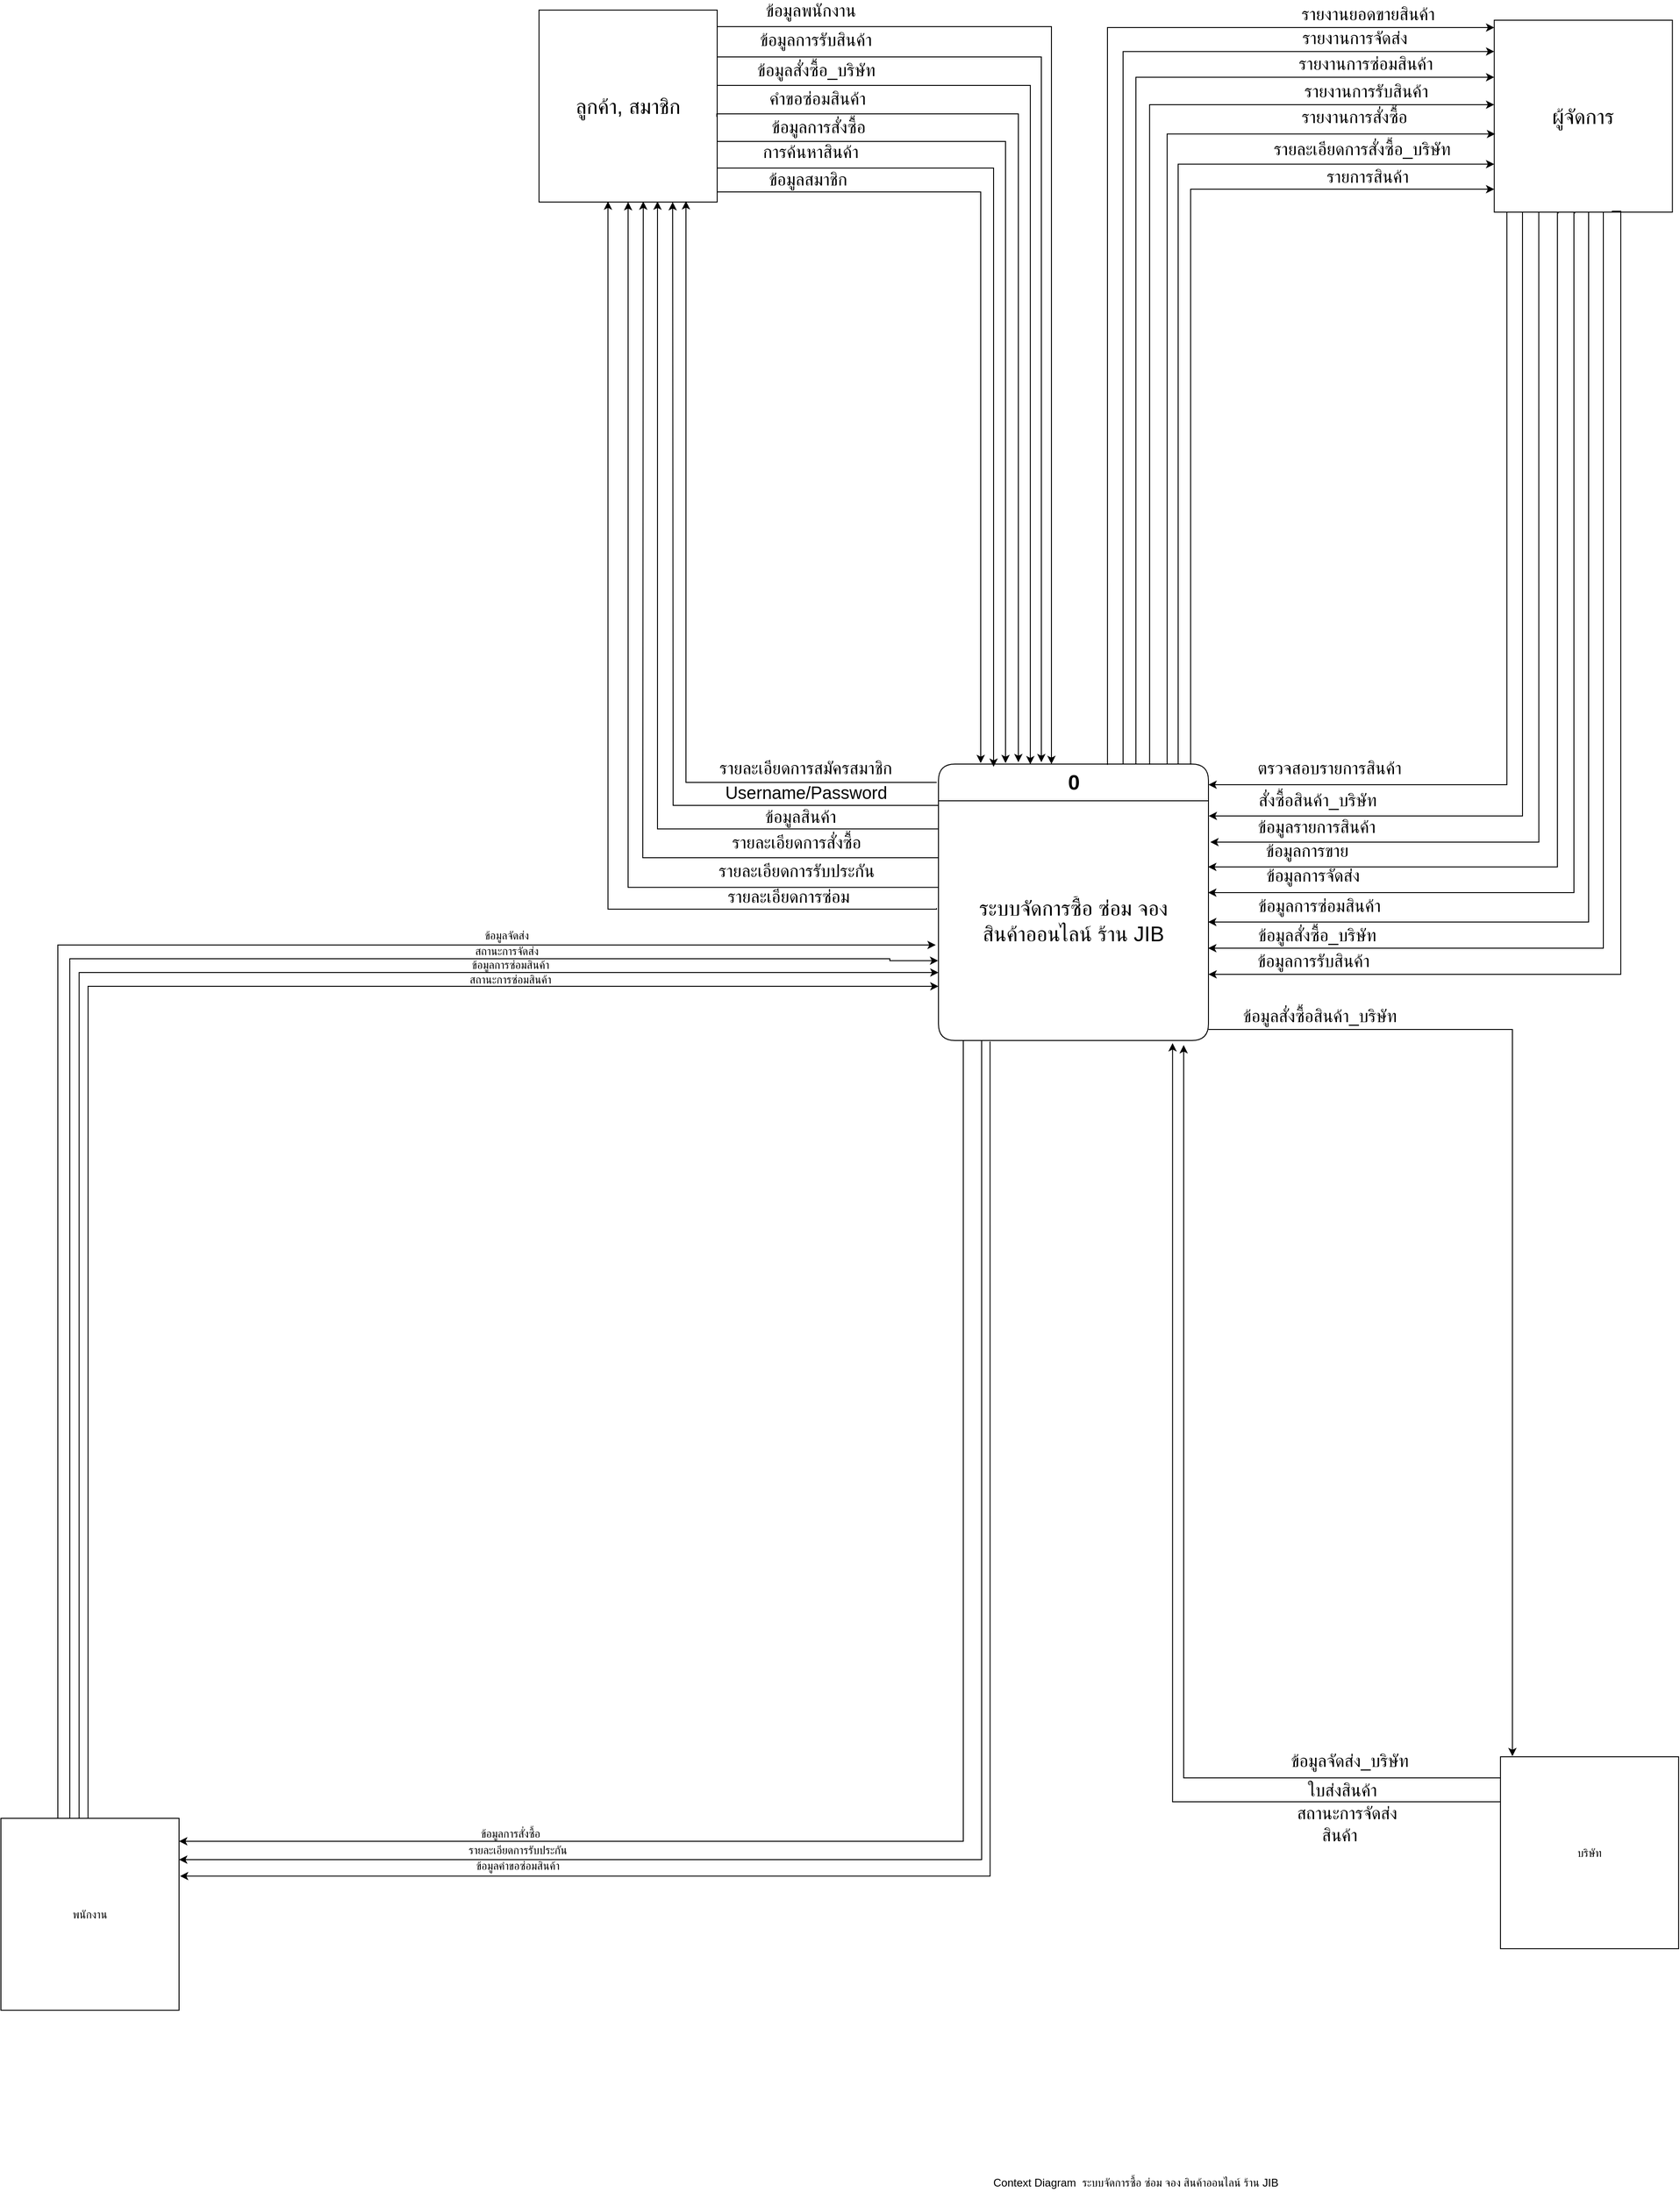 <mxfile version="14.4.9" type="github">
  <diagram id="piSAjxvNjsATT06_tmGj" name="Page-1">
    <mxGraphModel dx="2681" dy="1626" grid="0" gridSize="10" guides="1" tooltips="1" connect="1" arrows="1" fold="1" page="1" pageScale="1" pageWidth="850" pageHeight="1100" math="0" shadow="0">
      <root>
        <mxCell id="0" />
        <mxCell id="1" parent="0" />
        <mxCell id="K2hIcIQr3NRvpB6Ntuvf-3" value="ลูกค้า, สมาชิก" style="rounded=0;whiteSpace=wrap;html=1;fontSize=23;" parent="1" vertex="1">
          <mxGeometry x="-562" y="-861" width="194" height="209" as="geometry" />
        </mxCell>
        <mxCell id="K2hIcIQr3NRvpB6Ntuvf-6" value="ผู้จัดการ" style="rounded=0;whiteSpace=wrap;html=1;fontSize=23;" parent="1" vertex="1">
          <mxGeometry x="478.25" y="-850" width="194" height="209" as="geometry" />
        </mxCell>
        <mxCell id="WleY1IvYI3spGeeIoT7s-67" style="edgeStyle=orthogonalEdgeStyle;rounded=0;orthogonalLoop=1;jettySize=auto;html=1;" parent="1" source="K2hIcIQr3NRvpB6Ntuvf-7" edge="1">
          <mxGeometry relative="1" as="geometry">
            <mxPoint x="140" y="266" as="targetPoint" />
            <Array as="points">
              <mxPoint x="140" y="1064" />
              <mxPoint x="140" y="266" />
            </Array>
          </mxGeometry>
        </mxCell>
        <mxCell id="WleY1IvYI3spGeeIoT7s-68" style="edgeStyle=orthogonalEdgeStyle;rounded=0;orthogonalLoop=1;jettySize=auto;html=1;entryX=0.867;entryY=1.011;entryDx=0;entryDy=0;entryPerimeter=0;" parent="1" source="K2hIcIQr3NRvpB6Ntuvf-7" target="WleY1IvYI3spGeeIoT7s-2" edge="1">
          <mxGeometry relative="1" as="geometry">
            <mxPoint x="149" y="301" as="targetPoint" />
            <Array as="points">
              <mxPoint x="128" y="1090" />
            </Array>
          </mxGeometry>
        </mxCell>
        <mxCell id="K2hIcIQr3NRvpB6Ntuvf-7" value="บริษัท" style="rounded=0;whiteSpace=wrap;html=1;" parent="1" vertex="1">
          <mxGeometry x="485" y="1041" width="194" height="209" as="geometry" />
        </mxCell>
        <mxCell id="K2hIcIQr3NRvpB6Ntuvf-15" value="Context Diagram&amp;nbsp; ระบบจัดการซื้อ ซ่อม จอง สินค้าออนไลน์ ร้าน JIB" style="text;html=1;strokeColor=none;fillColor=none;align=center;verticalAlign=middle;whiteSpace=wrap;rounded=0;" parent="1" vertex="1">
          <mxGeometry x="-92" y="1495" width="360" height="20" as="geometry" />
        </mxCell>
        <mxCell id="WleY1IvYI3spGeeIoT7s-40" style="edgeStyle=orthogonalEdgeStyle;rounded=0;orthogonalLoop=1;jettySize=auto;html=1;" parent="1" source="WleY1IvYI3spGeeIoT7s-1" target="WleY1IvYI3spGeeIoT7s-29" edge="1">
          <mxGeometry relative="1" as="geometry">
            <Array as="points">
              <mxPoint x="-100" y="1133" />
            </Array>
          </mxGeometry>
        </mxCell>
        <mxCell id="WleY1IvYI3spGeeIoT7s-44" style="edgeStyle=orthogonalEdgeStyle;rounded=0;orthogonalLoop=1;jettySize=auto;html=1;" parent="1" source="WleY1IvYI3spGeeIoT7s-1" edge="1">
          <mxGeometry relative="1" as="geometry">
            <mxPoint x="-954" y="1153" as="targetPoint" />
            <Array as="points">
              <mxPoint x="-80" y="1153" />
              <mxPoint x="-954" y="1153" />
            </Array>
          </mxGeometry>
        </mxCell>
        <mxCell id="WleY1IvYI3spGeeIoT7s-1" value="0" style="swimlane;fontStyle=1;align=center;verticalAlign=middle;childLayout=stackLayout;horizontal=1;startSize=40;horizontalStack=0;resizeParent=1;resizeParentMax=0;resizeLast=0;collapsible=0;marginBottom=0;html=1;rounded=1;fontSize=23;" parent="1" vertex="1">
          <mxGeometry x="-127" y="-40" width="294" height="301" as="geometry" />
        </mxCell>
        <mxCell id="WleY1IvYI3spGeeIoT7s-2" value="&lt;div style=&quot;font-size: 23px;&quot;&gt;ระบบจัดการซื้อ ซ่อม จอง &lt;br style=&quot;font-size: 23px;&quot;&gt;&lt;/div&gt;&lt;div style=&quot;font-size: 23px;&quot;&gt;สินค้าออนไลน์ ร้าน JIB&lt;/div&gt;" style="text;html=1;strokeColor=none;fillColor=none;align=center;verticalAlign=middle;spacingLeft=4;spacingRight=4;overflow=hidden;rotatable=0;points=[[0,0.5],[1,0.5]];portConstraint=eastwest;fontSize=23;" parent="WleY1IvYI3spGeeIoT7s-1" vertex="1">
          <mxGeometry y="40" width="294" height="261" as="geometry" />
        </mxCell>
        <mxCell id="WleY1IvYI3spGeeIoT7s-7" value="ข้อมูลสมาชิก" style="text;html=1;strokeColor=none;fillColor=none;align=center;verticalAlign=middle;whiteSpace=wrap;rounded=0;fontSize=19;" parent="1" vertex="1">
          <mxGeometry x="-341" y="-686" width="144" height="20" as="geometry" />
        </mxCell>
        <mxCell id="WleY1IvYI3spGeeIoT7s-9" style="edgeStyle=orthogonalEdgeStyle;rounded=0;orthogonalLoop=1;jettySize=auto;html=1;entryX=0.826;entryY=0.995;entryDx=0;entryDy=0;entryPerimeter=0;fontFamily=Helvetica;" parent="1" target="K2hIcIQr3NRvpB6Ntuvf-3" edge="1">
          <mxGeometry relative="1" as="geometry">
            <mxPoint x="-129" y="-20" as="sourcePoint" />
            <mxPoint x="-1071" y="-20" as="targetPoint" />
            <Array as="points">
              <mxPoint x="-402" y="-20" />
              <mxPoint x="-402" y="-653" />
            </Array>
          </mxGeometry>
        </mxCell>
        <mxCell id="WleY1IvYI3spGeeIoT7s-10" value="รายละเอียดการสมัครสมาชิก" style="text;html=1;strokeColor=none;fillColor=none;align=center;verticalAlign=middle;whiteSpace=wrap;rounded=0;fontSize=19;" parent="1" vertex="1">
          <mxGeometry x="-408" y="-45" width="273" height="20" as="geometry" />
        </mxCell>
        <mxCell id="WleY1IvYI3spGeeIoT7s-12" style="edgeStyle=orthogonalEdgeStyle;rounded=0;orthogonalLoop=1;jettySize=auto;html=1;entryX=0.75;entryY=1;entryDx=0;entryDy=0;" parent="1" target="K2hIcIQr3NRvpB6Ntuvf-3" edge="1">
          <mxGeometry relative="1" as="geometry">
            <mxPoint x="-1108" y="-76" as="targetPoint" />
            <Array as="points">
              <mxPoint x="-416" y="5" />
              <mxPoint x="-416" y="-64" />
              <mxPoint x="-416" y="-64" />
            </Array>
            <mxPoint x="-127" y="5.034" as="sourcePoint" />
          </mxGeometry>
        </mxCell>
        <mxCell id="WleY1IvYI3spGeeIoT7s-13" value="Username/Password" style="text;html=1;strokeColor=none;fillColor=none;align=center;verticalAlign=middle;whiteSpace=wrap;rounded=0;fontSize=19;" parent="1" vertex="1">
          <mxGeometry x="-346" y="-18" width="150" height="20" as="geometry" />
        </mxCell>
        <mxCell id="WleY1IvYI3spGeeIoT7s-18" value="การค้นหาสินค้า" style="text;html=1;strokeColor=none;fillColor=none;align=center;verticalAlign=middle;whiteSpace=wrap;rounded=0;fontSize=19;" parent="1" vertex="1">
          <mxGeometry x="-343" y="-716" width="154" height="20" as="geometry" />
        </mxCell>
        <mxCell id="WleY1IvYI3spGeeIoT7s-21" value="ข้อมูลการสั่งซื้อ" style="text;html=1;strokeColor=none;fillColor=none;align=center;verticalAlign=middle;whiteSpace=wrap;rounded=0;fontSize=19;" parent="1" vertex="1">
          <mxGeometry x="-345.5" y="-743" width="175" height="20" as="geometry" />
        </mxCell>
        <mxCell id="WleY1IvYI3spGeeIoT7s-24" value="ข้อมูลสินค้า" style="text;html=1;strokeColor=none;fillColor=none;align=center;verticalAlign=middle;whiteSpace=wrap;rounded=0;fontSize=19;" parent="1" vertex="1">
          <mxGeometry x="-332" y="8" width="110" height="20" as="geometry" />
        </mxCell>
        <mxCell id="WleY1IvYI3spGeeIoT7s-26" value="รายละเอียดการสั่งซื้อ" style="text;html=1;strokeColor=none;fillColor=none;align=center;verticalAlign=middle;whiteSpace=wrap;rounded=0;fontSize=19;" parent="1" vertex="1">
          <mxGeometry x="-393.5" y="36" width="223" height="20" as="geometry" />
        </mxCell>
        <mxCell id="WleY1IvYI3spGeeIoT7s-27" value="รายละเอียดการรับประกัน" style="text;html=1;strokeColor=none;fillColor=none;align=center;verticalAlign=middle;whiteSpace=wrap;rounded=0;fontSize=19;" parent="1" vertex="1">
          <mxGeometry x="-398.5" y="67" width="233" height="20" as="geometry" />
        </mxCell>
        <mxCell id="WleY1IvYI3spGeeIoT7s-31" style="edgeStyle=orthogonalEdgeStyle;rounded=0;orthogonalLoop=1;jettySize=auto;html=1;" parent="1" source="WleY1IvYI3spGeeIoT7s-29" edge="1">
          <mxGeometry relative="1" as="geometry">
            <mxPoint x="-130" y="157" as="targetPoint" />
            <Array as="points">
              <mxPoint x="-1086" y="157" />
            </Array>
          </mxGeometry>
        </mxCell>
        <mxCell id="WleY1IvYI3spGeeIoT7s-36" style="edgeStyle=orthogonalEdgeStyle;rounded=0;orthogonalLoop=1;jettySize=auto;html=1;entryX=-0.001;entryY=0.667;entryDx=0;entryDy=0;entryPerimeter=0;" parent="1" source="WleY1IvYI3spGeeIoT7s-29" target="WleY1IvYI3spGeeIoT7s-2" edge="1">
          <mxGeometry relative="1" as="geometry">
            <Array as="points">
              <mxPoint x="-1073" y="172" />
              <mxPoint x="-180" y="172" />
              <mxPoint x="-180" y="174" />
            </Array>
            <mxPoint x="-180" y="183" as="targetPoint" />
          </mxGeometry>
        </mxCell>
        <mxCell id="WleY1IvYI3spGeeIoT7s-29" value="พนักงาน" style="rounded=0;whiteSpace=wrap;html=1;" parent="1" vertex="1">
          <mxGeometry x="-1148" y="1108" width="194" height="209" as="geometry" />
        </mxCell>
        <mxCell id="WleY1IvYI3spGeeIoT7s-34" value="ข้อมูลจัดส่ง" style="text;html=1;strokeColor=none;fillColor=none;align=center;verticalAlign=middle;whiteSpace=wrap;rounded=0;" parent="1" vertex="1">
          <mxGeometry x="-642" y="137" width="90" height="20" as="geometry" />
        </mxCell>
        <mxCell id="WleY1IvYI3spGeeIoT7s-38" value="สถานะการจัดส่ง" style="text;html=1;strokeColor=none;fillColor=none;align=center;verticalAlign=middle;whiteSpace=wrap;rounded=0;" parent="1" vertex="1">
          <mxGeometry x="-642" y="154" width="90" height="20" as="geometry" />
        </mxCell>
        <mxCell id="WleY1IvYI3spGeeIoT7s-39" value="ข้อมูลการสั่งซื้อ" style="text;html=1;strokeColor=none;fillColor=none;align=center;verticalAlign=middle;whiteSpace=wrap;rounded=0;" parent="1" vertex="1">
          <mxGeometry x="-638" y="1115" width="90" height="20" as="geometry" />
        </mxCell>
        <mxCell id="WleY1IvYI3spGeeIoT7s-41" value="คำขอซ่อมสินค้า" style="text;html=1;strokeColor=none;fillColor=none;align=center;verticalAlign=middle;whiteSpace=wrap;rounded=0;fontSize=19;" parent="1" vertex="1">
          <mxGeometry x="-332" y="-774" width="147" height="20" as="geometry" />
        </mxCell>
        <mxCell id="WleY1IvYI3spGeeIoT7s-42" value="รายละเอียดการซ่อม" style="text;html=1;strokeColor=none;fillColor=none;align=center;verticalAlign=middle;whiteSpace=wrap;rounded=0;fontSize=19;" parent="1" vertex="1">
          <mxGeometry x="-393" y="95" width="206" height="20" as="geometry" />
        </mxCell>
        <mxCell id="WleY1IvYI3spGeeIoT7s-47" value="รายละเอียดการรับประกัน" style="text;html=1;strokeColor=none;fillColor=none;align=center;verticalAlign=middle;whiteSpace=wrap;rounded=0;" parent="1" vertex="1">
          <mxGeometry x="-650" y="1133" width="130" height="20" as="geometry" />
        </mxCell>
        <mxCell id="WleY1IvYI3spGeeIoT7s-48" value="ข้อมูลคำขอซ่อมสินค้า" style="text;html=1;strokeColor=none;fillColor=none;align=center;verticalAlign=middle;whiteSpace=wrap;rounded=0;" parent="1" vertex="1">
          <mxGeometry x="-640" y="1150" width="110" height="20" as="geometry" />
        </mxCell>
        <mxCell id="WleY1IvYI3spGeeIoT7s-50" style="edgeStyle=orthogonalEdgeStyle;rounded=0;orthogonalLoop=1;jettySize=auto;html=1;exitX=0.191;exitY=1.004;exitDx=0;exitDy=0;exitPerimeter=0;entryX=1.005;entryY=0.301;entryDx=0;entryDy=0;entryPerimeter=0;" parent="1" source="WleY1IvYI3spGeeIoT7s-2" target="WleY1IvYI3spGeeIoT7s-29" edge="1">
          <mxGeometry relative="1" as="geometry">
            <mxPoint x="-70" y="268" as="sourcePoint" />
            <mxPoint x="-944" y="1171" as="targetPoint" />
            <Array as="points">
              <mxPoint x="-71" y="1171" />
            </Array>
          </mxGeometry>
        </mxCell>
        <mxCell id="WleY1IvYI3spGeeIoT7s-51" style="edgeStyle=orthogonalEdgeStyle;rounded=0;orthogonalLoop=1;jettySize=auto;html=1;exitX=0.439;exitY=-0.001;exitDx=0;exitDy=0;exitPerimeter=0;" parent="1" source="WleY1IvYI3spGeeIoT7s-29" edge="1">
          <mxGeometry relative="1" as="geometry">
            <mxPoint x="-1063" y="1113" as="sourcePoint" />
            <mxPoint x="-127" y="187" as="targetPoint" />
            <Array as="points">
              <mxPoint x="-1063" y="187" />
            </Array>
          </mxGeometry>
        </mxCell>
        <mxCell id="WleY1IvYI3spGeeIoT7s-52" style="edgeStyle=orthogonalEdgeStyle;rounded=0;orthogonalLoop=1;jettySize=auto;html=1;exitX=0.489;exitY=-0.002;exitDx=0;exitDy=0;exitPerimeter=0;" parent="1" source="WleY1IvYI3spGeeIoT7s-29" target="WleY1IvYI3spGeeIoT7s-2" edge="1">
          <mxGeometry relative="1" as="geometry">
            <mxPoint x="-1053" y="1123" as="sourcePoint" />
            <mxPoint x="-163" y="209" as="targetPoint" />
            <Array as="points">
              <mxPoint x="-1053" y="202" />
            </Array>
          </mxGeometry>
        </mxCell>
        <mxCell id="WleY1IvYI3spGeeIoT7s-53" value="ข้อมูลการซ่อมสินค้า" style="text;html=1;strokeColor=none;fillColor=none;align=center;verticalAlign=middle;whiteSpace=wrap;rounded=0;" parent="1" vertex="1">
          <mxGeometry x="-648" y="169" width="110" height="20" as="geometry" />
        </mxCell>
        <mxCell id="WleY1IvYI3spGeeIoT7s-54" value="สถานะการซ่อมสินค้า" style="text;html=1;strokeColor=none;fillColor=none;align=center;verticalAlign=middle;whiteSpace=wrap;rounded=0;" parent="1" vertex="1">
          <mxGeometry x="-648" y="185" width="110" height="20" as="geometry" />
        </mxCell>
        <mxCell id="WleY1IvYI3spGeeIoT7s-61" value="ตรวจสอบรายการสินค้า" style="text;html=1;strokeColor=none;fillColor=none;align=center;verticalAlign=middle;whiteSpace=wrap;rounded=0;fontSize=19;" parent="1" vertex="1">
          <mxGeometry x="181" y="-45" width="236" height="20" as="geometry" />
        </mxCell>
        <mxCell id="WleY1IvYI3spGeeIoT7s-64" value="สั่งซื้อสินค้า_บริษัท" style="text;html=1;strokeColor=none;fillColor=none;align=center;verticalAlign=middle;whiteSpace=wrap;rounded=0;fontSize=19;" parent="1" vertex="1">
          <mxGeometry x="146" y="-10" width="280" height="20" as="geometry" />
        </mxCell>
        <mxCell id="WleY1IvYI3spGeeIoT7s-65" value="รายการสินค้า" style="text;html=1;strokeColor=none;fillColor=none;align=center;verticalAlign=middle;whiteSpace=wrap;rounded=0;fontSize=19;" parent="1" vertex="1">
          <mxGeometry x="264" y="-689" width="153" height="20" as="geometry" />
        </mxCell>
        <mxCell id="WleY1IvYI3spGeeIoT7s-66" value="รายละเอียดการสั่งซื้อ_บริษัท" style="text;html=1;strokeColor=none;fillColor=none;align=center;verticalAlign=middle;whiteSpace=wrap;rounded=0;fontSize=19;" parent="1" vertex="1">
          <mxGeometry x="203" y="-719" width="263" height="20" as="geometry" />
        </mxCell>
        <mxCell id="WleY1IvYI3spGeeIoT7s-69" style="edgeStyle=orthogonalEdgeStyle;rounded=0;orthogonalLoop=1;jettySize=auto;html=1;entryX=0.067;entryY=-0.003;entryDx=0;entryDy=0;entryPerimeter=0;" parent="1" source="WleY1IvYI3spGeeIoT7s-2" target="K2hIcIQr3NRvpB6Ntuvf-7" edge="1">
          <mxGeometry relative="1" as="geometry">
            <mxPoint x="1300" y="1087" as="targetPoint" />
            <Array as="points">
              <mxPoint x="498" y="249" />
            </Array>
          </mxGeometry>
        </mxCell>
        <mxCell id="WleY1IvYI3spGeeIoT7s-70" value="ข้อมูลสั่งซื้อสินค้า_บริษัท" style="text;html=1;strokeColor=none;fillColor=none;align=center;verticalAlign=middle;whiteSpace=wrap;rounded=0;fontSize=19;" parent="1" vertex="1">
          <mxGeometry x="119.5" y="225" width="337" height="20" as="geometry" />
        </mxCell>
        <mxCell id="WleY1IvYI3spGeeIoT7s-71" value="ข้อมูลจัดส่ง_บริษัท" style="text;html=1;strokeColor=none;fillColor=none;align=center;verticalAlign=middle;whiteSpace=wrap;rounded=0;fontSize=19;" parent="1" vertex="1">
          <mxGeometry x="234.75" y="1036" width="171.62" height="20" as="geometry" />
        </mxCell>
        <mxCell id="WleY1IvYI3spGeeIoT7s-72" value="สถานะการจัดส่ง" style="text;html=1;strokeColor=none;fillColor=none;align=center;verticalAlign=middle;whiteSpace=wrap;rounded=0;fontSize=19;" parent="1" vertex="1">
          <mxGeometry x="250.88" y="1093" width="133.5" height="20" as="geometry" />
        </mxCell>
        <mxCell id="WleY1IvYI3spGeeIoT7s-76" value="ข้อมูลสั่งซื้อ_บริษัท" style="text;html=1;strokeColor=none;fillColor=none;align=center;verticalAlign=middle;whiteSpace=wrap;rounded=0;fontSize=19;" parent="1" vertex="1">
          <mxGeometry x="-350.5" y="-805" width="180" height="20" as="geometry" />
        </mxCell>
        <mxCell id="WleY1IvYI3spGeeIoT7s-77" value="ข้อมูลพนักงาน" style="text;html=1;strokeColor=none;fillColor=none;align=center;verticalAlign=middle;whiteSpace=wrap;rounded=0;fontSize=19;" parent="1" vertex="1">
          <mxGeometry x="-336" y="-870" width="140" height="20" as="geometry" />
        </mxCell>
        <mxCell id="WleY1IvYI3spGeeIoT7s-79" value="ข้อมูลการรับสินค้า" style="text;html=1;strokeColor=none;fillColor=none;align=center;verticalAlign=middle;whiteSpace=wrap;rounded=0;fontSize=19;" parent="1" vertex="1">
          <mxGeometry x="-356" y="-838" width="191" height="20" as="geometry" />
        </mxCell>
        <mxCell id="WleY1IvYI3spGeeIoT7s-82" value="ใบส่งสินค้า" style="text;html=1;strokeColor=none;fillColor=none;align=center;verticalAlign=middle;whiteSpace=wrap;rounded=0;fontSize=19;" parent="1" vertex="1">
          <mxGeometry x="206" y="1068" width="213.62" height="20" as="geometry" />
        </mxCell>
        <mxCell id="WleY1IvYI3spGeeIoT7s-83" value="สินค้า" style="text;html=1;strokeColor=none;fillColor=none;align=center;verticalAlign=middle;whiteSpace=wrap;rounded=0;fontSize=19;" parent="1" vertex="1">
          <mxGeometry x="240" y="1117" width="140" height="20" as="geometry" />
        </mxCell>
        <mxCell id="WleY1IvYI3spGeeIoT7s-91" value="ข้อมูลรายการสินค้า" style="text;html=1;strokeColor=none;fillColor=none;align=center;verticalAlign=middle;whiteSpace=wrap;rounded=0;fontSize=19;" parent="1" vertex="1">
          <mxGeometry x="171.13" y="19" width="227.75" height="20" as="geometry" />
        </mxCell>
        <mxCell id="WleY1IvYI3spGeeIoT7s-92" value="ข้อมูลการขาย" style="text;html=1;strokeColor=none;fillColor=none;align=center;verticalAlign=middle;whiteSpace=wrap;rounded=0;fontSize=19;" parent="1" vertex="1">
          <mxGeometry x="218" y="45" width="112.5" height="20" as="geometry" />
        </mxCell>
        <mxCell id="WleY1IvYI3spGeeIoT7s-93" value="ข้อมูลการจัดส่ง" style="text;html=1;strokeColor=none;fillColor=none;align=center;verticalAlign=middle;whiteSpace=wrap;rounded=0;fontSize=19;" parent="1" vertex="1">
          <mxGeometry x="203" y="72" width="156" height="20" as="geometry" />
        </mxCell>
        <mxCell id="WleY1IvYI3spGeeIoT7s-94" value="ข้อมูลการซ่อมสินค้า" style="text;html=1;strokeColor=none;fillColor=none;align=center;verticalAlign=middle;whiteSpace=wrap;rounded=0;fontSize=19;" parent="1" vertex="1">
          <mxGeometry x="185" y="105" width="206" height="20" as="geometry" />
        </mxCell>
        <mxCell id="WleY1IvYI3spGeeIoT7s-95" value="ข้อมูลสั่งซื้อ_บริษัท" style="text;html=1;strokeColor=none;fillColor=none;align=center;verticalAlign=middle;whiteSpace=wrap;rounded=0;fontSize=19;" parent="1" vertex="1">
          <mxGeometry x="166.63" y="137" width="236.75" height="20" as="geometry" />
        </mxCell>
        <mxCell id="WleY1IvYI3spGeeIoT7s-96" value="ข้อมูลการรับสินค้า" style="text;html=1;strokeColor=none;fillColor=none;align=center;verticalAlign=middle;whiteSpace=wrap;rounded=0;fontSize=19;" parent="1" vertex="1">
          <mxGeometry x="177.63" y="165" width="206.75" height="20" as="geometry" />
        </mxCell>
        <mxCell id="WleY1IvYI3spGeeIoT7s-98" style="edgeStyle=orthogonalEdgeStyle;rounded=0;orthogonalLoop=1;jettySize=auto;html=1;exitX=0.934;exitY=0.002;exitDx=0;exitDy=0;exitPerimeter=0;" parent="1" source="WleY1IvYI3spGeeIoT7s-1" target="K2hIcIQr3NRvpB6Ntuvf-6" edge="1">
          <mxGeometry relative="1" as="geometry">
            <mxPoint x="148" y="-45" as="sourcePoint" />
            <mxPoint x="546" y="-666" as="targetPoint" />
            <Array as="points">
              <mxPoint x="148" y="-666" />
            </Array>
          </mxGeometry>
        </mxCell>
        <mxCell id="WleY1IvYI3spGeeIoT7s-103" value="รายงานยอดขายสินค้า" style="text;html=1;strokeColor=none;fillColor=none;align=center;verticalAlign=middle;whiteSpace=wrap;rounded=0;fontSize=19;" parent="1" vertex="1">
          <mxGeometry x="233.5" y="-866" width="214" height="20" as="geometry" />
        </mxCell>
        <mxCell id="WleY1IvYI3spGeeIoT7s-104" value="รายงานการจัดส่ง" style="text;html=1;strokeColor=none;fillColor=none;align=center;verticalAlign=middle;whiteSpace=wrap;rounded=0;fontSize=19;" parent="1" vertex="1">
          <mxGeometry x="195.88" y="-838" width="260.5" height="15" as="geometry" />
        </mxCell>
        <mxCell id="WleY1IvYI3spGeeIoT7s-105" value="รายงานการซ่อมสินค้า" style="text;html=1;strokeColor=none;fillColor=none;align=center;verticalAlign=middle;whiteSpace=wrap;rounded=0;fontSize=19;" parent="1" vertex="1">
          <mxGeometry x="234.75" y="-812" width="207" height="20" as="geometry" />
        </mxCell>
        <mxCell id="WleY1IvYI3spGeeIoT7s-106" value="รายงานการรับสินค้า" style="text;html=1;strokeColor=none;fillColor=none;align=center;verticalAlign=middle;whiteSpace=wrap;rounded=0;fontSize=19;" parent="1" vertex="1">
          <mxGeometry x="210.5" y="-782" width="255.5" height="20" as="geometry" />
        </mxCell>
        <mxCell id="WleY1IvYI3spGeeIoT7s-107" value="รายงานการสั่งซื้อ" style="text;html=1;strokeColor=none;fillColor=none;align=center;verticalAlign=middle;whiteSpace=wrap;rounded=0;fontSize=19;" parent="1" vertex="1">
          <mxGeometry x="174" y="-754" width="304.25" height="20" as="geometry" />
        </mxCell>
        <mxCell id="RL9I21s0BJfrkqSLGa-t-9" style="edgeStyle=orthogonalEdgeStyle;rounded=0;orthogonalLoop=1;jettySize=auto;html=1;entryX=0.667;entryY=0.997;entryDx=0;entryDy=0;entryPerimeter=0;" parent="1" target="K2hIcIQr3NRvpB6Ntuvf-3" edge="1">
          <mxGeometry relative="1" as="geometry">
            <mxPoint x="-1139" y="-76" as="targetPoint" />
            <Array as="points">
              <mxPoint x="-433" y="31" />
              <mxPoint x="-433" y="-653" />
            </Array>
            <mxPoint x="-127" y="30.624" as="sourcePoint" />
          </mxGeometry>
        </mxCell>
        <mxCell id="RL9I21s0BJfrkqSLGa-t-10" style="edgeStyle=orthogonalEdgeStyle;rounded=0;orthogonalLoop=1;jettySize=auto;html=1;entryX=0.585;entryY=0.997;entryDx=0;entryDy=0;entryPerimeter=0;" parent="1" target="K2hIcIQr3NRvpB6Ntuvf-3" edge="1">
          <mxGeometry relative="1" as="geometry">
            <mxPoint x="-1221" y="34" as="targetPoint" />
            <Array as="points">
              <mxPoint x="-449" y="62" />
              <mxPoint x="-449" y="34" />
              <mxPoint x="-448" y="34" />
            </Array>
            <mxPoint x="-127" y="62.004" as="sourcePoint" />
          </mxGeometry>
        </mxCell>
        <mxCell id="RL9I21s0BJfrkqSLGa-t-11" style="edgeStyle=orthogonalEdgeStyle;rounded=0;orthogonalLoop=1;jettySize=auto;html=1;entryX=0.5;entryY=1;entryDx=0;entryDy=0;fontStyle=1" parent="1" target="K2hIcIQr3NRvpB6Ntuvf-3" edge="1">
          <mxGeometry relative="1" as="geometry">
            <mxPoint x="-1106.602" y="-12.997" as="targetPoint" />
            <Array as="points">
              <mxPoint x="-465" y="94" />
            </Array>
            <mxPoint x="-127" y="94.254" as="sourcePoint" />
          </mxGeometry>
        </mxCell>
        <mxCell id="RL9I21s0BJfrkqSLGa-t-12" style="edgeStyle=orthogonalEdgeStyle;rounded=0;orthogonalLoop=1;jettySize=auto;html=1;entryX=0.387;entryY=0.997;entryDx=0;entryDy=0;exitX=-0.007;exitY=0.463;exitDx=0;exitDy=0;exitPerimeter=0;entryPerimeter=0;" parent="1" target="K2hIcIQr3NRvpB6Ntuvf-3" edge="1">
          <mxGeometry relative="1" as="geometry">
            <mxPoint x="-1129" y="-70" as="targetPoint" />
            <Array as="points">
              <mxPoint x="-129" y="118" />
              <mxPoint x="-487" y="118" />
            </Array>
            <mxPoint x="-129.058" y="116.843" as="sourcePoint" />
          </mxGeometry>
        </mxCell>
        <mxCell id="RL9I21s0BJfrkqSLGa-t-19" style="edgeStyle=orthogonalEdgeStyle;rounded=0;orthogonalLoop=1;jettySize=auto;html=1;exitX=1;exitY=0.081;exitDx=0;exitDy=0;exitPerimeter=0;" parent="1" edge="1" source="K2hIcIQr3NRvpB6Ntuvf-3">
          <mxGeometry relative="1" as="geometry">
            <mxPoint x="-4" y="-40" as="targetPoint" />
            <Array as="points">
              <mxPoint x="-368" y="-843" />
              <mxPoint x="-4" y="-843" />
              <mxPoint x="-4" y="-40" />
            </Array>
            <mxPoint x="-1024" y="-836" as="sourcePoint" />
          </mxGeometry>
        </mxCell>
        <mxCell id="_3QElTUJJi6MxH5GooZX-10" style="edgeStyle=orthogonalEdgeStyle;rounded=0;orthogonalLoop=1;jettySize=auto;html=1;" edge="1" parent="1" source="K2hIcIQr3NRvpB6Ntuvf-6">
          <mxGeometry relative="1" as="geometry">
            <mxPoint x="775" y="-258" as="sourcePoint" />
            <mxPoint x="167" y="-17.5" as="targetPoint" />
            <Array as="points">
              <mxPoint x="492" y="-17" />
            </Array>
          </mxGeometry>
        </mxCell>
        <mxCell id="_3QElTUJJi6MxH5GooZX-18" style="edgeStyle=orthogonalEdgeStyle;rounded=0;orthogonalLoop=1;jettySize=auto;html=1;entryX=0;entryY=0.75;entryDx=0;entryDy=0;" edge="1" parent="1" source="WleY1IvYI3spGeeIoT7s-1" target="K2hIcIQr3NRvpB6Ntuvf-6">
          <mxGeometry relative="1" as="geometry">
            <mxPoint x="134" y="-42" as="sourcePoint" />
            <mxPoint x="536" y="-694" as="targetPoint" />
            <Array as="points">
              <mxPoint x="134" y="-693" />
            </Array>
          </mxGeometry>
        </mxCell>
        <mxCell id="_3QElTUJJi6MxH5GooZX-19" style="edgeStyle=orthogonalEdgeStyle;rounded=0;orthogonalLoop=1;jettySize=auto;html=1;entryX=0.005;entryY=0.593;entryDx=0;entryDy=0;entryPerimeter=0;" edge="1" parent="1" source="WleY1IvYI3spGeeIoT7s-1" target="K2hIcIQr3NRvpB6Ntuvf-6">
          <mxGeometry relative="1" as="geometry">
            <mxPoint x="122" y="-48" as="sourcePoint" />
            <mxPoint x="538.5" y="-726" as="targetPoint" />
            <Array as="points">
              <mxPoint x="122" y="-726" />
            </Array>
          </mxGeometry>
        </mxCell>
        <mxCell id="_3QElTUJJi6MxH5GooZX-20" style="edgeStyle=orthogonalEdgeStyle;rounded=0;orthogonalLoop=1;jettySize=auto;html=1;entryX=0;entryY=0.44;entryDx=0;entryDy=0;entryPerimeter=0;exitX=0.782;exitY=0.002;exitDx=0;exitDy=0;exitPerimeter=0;" edge="1" parent="1" source="WleY1IvYI3spGeeIoT7s-1" target="K2hIcIQr3NRvpB6Ntuvf-6">
          <mxGeometry relative="1" as="geometry">
            <mxPoint x="102" y="-44" as="sourcePoint" />
            <mxPoint x="538" y="-758" as="targetPoint" />
            <Array as="points">
              <mxPoint x="103" y="-758" />
            </Array>
          </mxGeometry>
        </mxCell>
        <mxCell id="_3QElTUJJi6MxH5GooZX-21" style="edgeStyle=orthogonalEdgeStyle;rounded=0;orthogonalLoop=1;jettySize=auto;html=1;entryX=0;entryY=0.297;entryDx=0;entryDy=0;entryPerimeter=0;" edge="1" parent="1" source="WleY1IvYI3spGeeIoT7s-1" target="K2hIcIQr3NRvpB6Ntuvf-6">
          <mxGeometry relative="1" as="geometry">
            <mxPoint x="88" y="-45" as="sourcePoint" />
            <mxPoint x="540" y="-788" as="targetPoint" />
            <Array as="points">
              <mxPoint x="88" y="-788" />
            </Array>
          </mxGeometry>
        </mxCell>
        <mxCell id="_3QElTUJJi6MxH5GooZX-22" style="edgeStyle=orthogonalEdgeStyle;rounded=0;orthogonalLoop=1;jettySize=auto;html=1;entryX=0;entryY=0.163;entryDx=0;entryDy=0;entryPerimeter=0;" edge="1" parent="1" source="WleY1IvYI3spGeeIoT7s-1" target="K2hIcIQr3NRvpB6Ntuvf-6">
          <mxGeometry relative="1" as="geometry">
            <mxPoint x="74" y="-45" as="sourcePoint" />
            <mxPoint x="542" y="-816" as="targetPoint" />
            <Array as="points">
              <mxPoint x="74" y="-816" />
            </Array>
          </mxGeometry>
        </mxCell>
        <mxCell id="_3QElTUJJi6MxH5GooZX-23" style="edgeStyle=orthogonalEdgeStyle;rounded=0;orthogonalLoop=1;jettySize=auto;html=1;exitX=0.626;exitY=0.003;exitDx=0;exitDy=0;exitPerimeter=0;" edge="1" parent="1" source="WleY1IvYI3spGeeIoT7s-1" target="K2hIcIQr3NRvpB6Ntuvf-6">
          <mxGeometry relative="1" as="geometry">
            <mxPoint x="53" y="-49" as="sourcePoint" />
            <mxPoint x="545" y="-842" as="targetPoint" />
            <Array as="points">
              <mxPoint x="57" y="-842" />
            </Array>
          </mxGeometry>
        </mxCell>
        <mxCell id="_3QElTUJJi6MxH5GooZX-25" style="edgeStyle=orthogonalEdgeStyle;rounded=0;orthogonalLoop=1;jettySize=auto;html=1;" edge="1" parent="1" source="K2hIcIQr3NRvpB6Ntuvf-6">
          <mxGeometry relative="1" as="geometry">
            <mxPoint x="579" y="-639" as="sourcePoint" />
            <mxPoint x="167.25" y="16.5" as="targetPoint" />
            <Array as="points">
              <mxPoint x="509" y="17" />
            </Array>
          </mxGeometry>
        </mxCell>
        <mxCell id="_3QElTUJJi6MxH5GooZX-26" style="edgeStyle=orthogonalEdgeStyle;rounded=0;orthogonalLoop=1;jettySize=auto;html=1;exitX=0.25;exitY=1;exitDx=0;exitDy=0;" edge="1" parent="1" source="K2hIcIQr3NRvpB6Ntuvf-6">
          <mxGeometry relative="1" as="geometry">
            <mxPoint x="593" y="-631" as="sourcePoint" />
            <mxPoint x="169" y="45" as="targetPoint" />
            <Array as="points">
              <mxPoint x="526" y="-641" />
              <mxPoint x="526" y="45" />
            </Array>
          </mxGeometry>
        </mxCell>
        <mxCell id="_3QElTUJJi6MxH5GooZX-27" style="edgeStyle=orthogonalEdgeStyle;rounded=0;orthogonalLoop=1;jettySize=auto;html=1;exitX=0.361;exitY=1.005;exitDx=0;exitDy=0;exitPerimeter=0;" edge="1" parent="1" source="K2hIcIQr3NRvpB6Ntuvf-6">
          <mxGeometry relative="1" as="geometry">
            <mxPoint x="594.13" y="-614" as="sourcePoint" />
            <mxPoint x="166.63" y="72" as="targetPoint" />
            <Array as="points">
              <mxPoint x="547" y="-640" />
              <mxPoint x="547" y="72" />
            </Array>
          </mxGeometry>
        </mxCell>
        <mxCell id="_3QElTUJJi6MxH5GooZX-28" style="edgeStyle=orthogonalEdgeStyle;rounded=0;orthogonalLoop=1;jettySize=auto;html=1;exitX=0.454;exitY=1.005;exitDx=0;exitDy=0;exitPerimeter=0;" edge="1" parent="1" source="K2hIcIQr3NRvpB6Ntuvf-6">
          <mxGeometry relative="1" as="geometry">
            <mxPoint x="594.13" y="-586" as="sourcePoint" />
            <mxPoint x="166.63" y="100" as="targetPoint" />
            <Array as="points">
              <mxPoint x="565" y="-640" />
              <mxPoint x="565" y="100" />
            </Array>
          </mxGeometry>
        </mxCell>
        <mxCell id="_3QElTUJJi6MxH5GooZX-29" style="edgeStyle=orthogonalEdgeStyle;rounded=0;orthogonalLoop=1;jettySize=auto;html=1;exitX=0.536;exitY=1;exitDx=0;exitDy=0;exitPerimeter=0;" edge="1" parent="1" source="K2hIcIQr3NRvpB6Ntuvf-6">
          <mxGeometry relative="1" as="geometry">
            <mxPoint x="594.13" y="-554" as="sourcePoint" />
            <mxPoint x="166.63" y="132" as="targetPoint" />
            <Array as="points">
              <mxPoint x="581" y="-641" />
              <mxPoint x="581" y="132" />
            </Array>
          </mxGeometry>
        </mxCell>
        <mxCell id="_3QElTUJJi6MxH5GooZX-30" style="edgeStyle=orthogonalEdgeStyle;rounded=0;orthogonalLoop=1;jettySize=auto;html=1;" edge="1" parent="1" source="K2hIcIQr3NRvpB6Ntuvf-6">
          <mxGeometry relative="1" as="geometry">
            <mxPoint x="649.984" y="-612.5" as="sourcePoint" />
            <mxPoint x="166.63" y="160.5" as="targetPoint" />
            <Array as="points">
              <mxPoint x="597" y="161" />
            </Array>
          </mxGeometry>
        </mxCell>
        <mxCell id="_3QElTUJJi6MxH5GooZX-31" style="edgeStyle=orthogonalEdgeStyle;rounded=0;orthogonalLoop=1;jettySize=auto;html=1;exitX=0.66;exitY=0.995;exitDx=0;exitDy=0;exitPerimeter=0;" edge="1" parent="1" source="K2hIcIQr3NRvpB6Ntuvf-6">
          <mxGeometry relative="1" as="geometry">
            <mxPoint x="650.354" y="-584" as="sourcePoint" />
            <mxPoint x="167.0" y="189" as="targetPoint" />
            <Array as="points">
              <mxPoint x="616" y="-642" />
              <mxPoint x="616" y="189" />
            </Array>
          </mxGeometry>
        </mxCell>
        <mxCell id="_3QElTUJJi6MxH5GooZX-33" style="edgeStyle=orthogonalEdgeStyle;rounded=0;orthogonalLoop=1;jettySize=auto;html=1;exitX=1;exitY=0.081;exitDx=0;exitDy=0;exitPerimeter=0;" edge="1" parent="1">
          <mxGeometry relative="1" as="geometry">
            <mxPoint x="-15" y="-42" as="targetPoint" />
            <Array as="points">
              <mxPoint x="-368" y="-810" />
              <mxPoint x="-15" y="-810" />
              <mxPoint x="-15" y="-42" />
            </Array>
            <mxPoint x="-368" y="-811.001" as="sourcePoint" />
          </mxGeometry>
        </mxCell>
        <mxCell id="_3QElTUJJi6MxH5GooZX-34" style="edgeStyle=orthogonalEdgeStyle;rounded=0;orthogonalLoop=1;jettySize=auto;html=1;exitX=1;exitY=0.081;exitDx=0;exitDy=0;exitPerimeter=0;entryX=0.339;entryY=0.001;entryDx=0;entryDy=0;entryPerimeter=0;" edge="1" parent="1" target="WleY1IvYI3spGeeIoT7s-1">
          <mxGeometry relative="1" as="geometry">
            <mxPoint x="-37" y="-13" as="targetPoint" />
            <Array as="points">
              <mxPoint x="-368" y="-779" />
              <mxPoint x="-27" y="-779" />
              <mxPoint x="-27" y="-40" />
            </Array>
            <mxPoint x="-368" y="-780.001" as="sourcePoint" />
          </mxGeometry>
        </mxCell>
        <mxCell id="_3QElTUJJi6MxH5GooZX-36" style="edgeStyle=orthogonalEdgeStyle;rounded=0;orthogonalLoop=1;jettySize=auto;html=1;exitX=0.998;exitY=0.556;exitDx=0;exitDy=0;exitPerimeter=0;" edge="1" parent="1" source="K2hIcIQr3NRvpB6Ntuvf-3">
          <mxGeometry relative="1" as="geometry">
            <mxPoint x="-40" y="-42" as="targetPoint" />
            <Array as="points">
              <mxPoint x="-368" y="-748" />
              <mxPoint x="-40" y="-748" />
            </Array>
            <mxPoint x="-358" y="-770.001" as="sourcePoint" />
          </mxGeometry>
        </mxCell>
        <mxCell id="_3QElTUJJi6MxH5GooZX-37" style="edgeStyle=orthogonalEdgeStyle;rounded=0;orthogonalLoop=1;jettySize=auto;html=1;exitX=1;exitY=0.081;exitDx=0;exitDy=0;exitPerimeter=0;" edge="1" parent="1">
          <mxGeometry relative="1" as="geometry">
            <mxPoint x="-54" y="-41" as="targetPoint" />
            <Array as="points">
              <mxPoint x="-368" y="-718" />
              <mxPoint x="-54" y="-718" />
            </Array>
            <mxPoint x="-368" y="-719.001" as="sourcePoint" />
          </mxGeometry>
        </mxCell>
        <mxCell id="_3QElTUJJi6MxH5GooZX-38" style="edgeStyle=orthogonalEdgeStyle;rounded=0;orthogonalLoop=1;jettySize=auto;html=1;exitX=1;exitY=0.081;exitDx=0;exitDy=0;exitPerimeter=0;" edge="1" parent="1">
          <mxGeometry relative="1" as="geometry">
            <mxPoint x="-67" y="-37" as="targetPoint" />
            <Array as="points">
              <mxPoint x="-368" y="-689" />
              <mxPoint x="-67" y="-689" />
            </Array>
            <mxPoint x="-368" y="-690.001" as="sourcePoint" />
          </mxGeometry>
        </mxCell>
        <mxCell id="_3QElTUJJi6MxH5GooZX-39" style="edgeStyle=orthogonalEdgeStyle;rounded=0;orthogonalLoop=1;jettySize=auto;html=1;exitX=1;exitY=0.081;exitDx=0;exitDy=0;exitPerimeter=0;" edge="1" parent="1">
          <mxGeometry relative="1" as="geometry">
            <mxPoint x="-81" y="-41" as="targetPoint" />
            <Array as="points">
              <mxPoint x="-368" y="-663" />
              <mxPoint x="-81" y="-663" />
            </Array>
            <mxPoint x="-368" y="-664.001" as="sourcePoint" />
          </mxGeometry>
        </mxCell>
      </root>
    </mxGraphModel>
  </diagram>
</mxfile>
